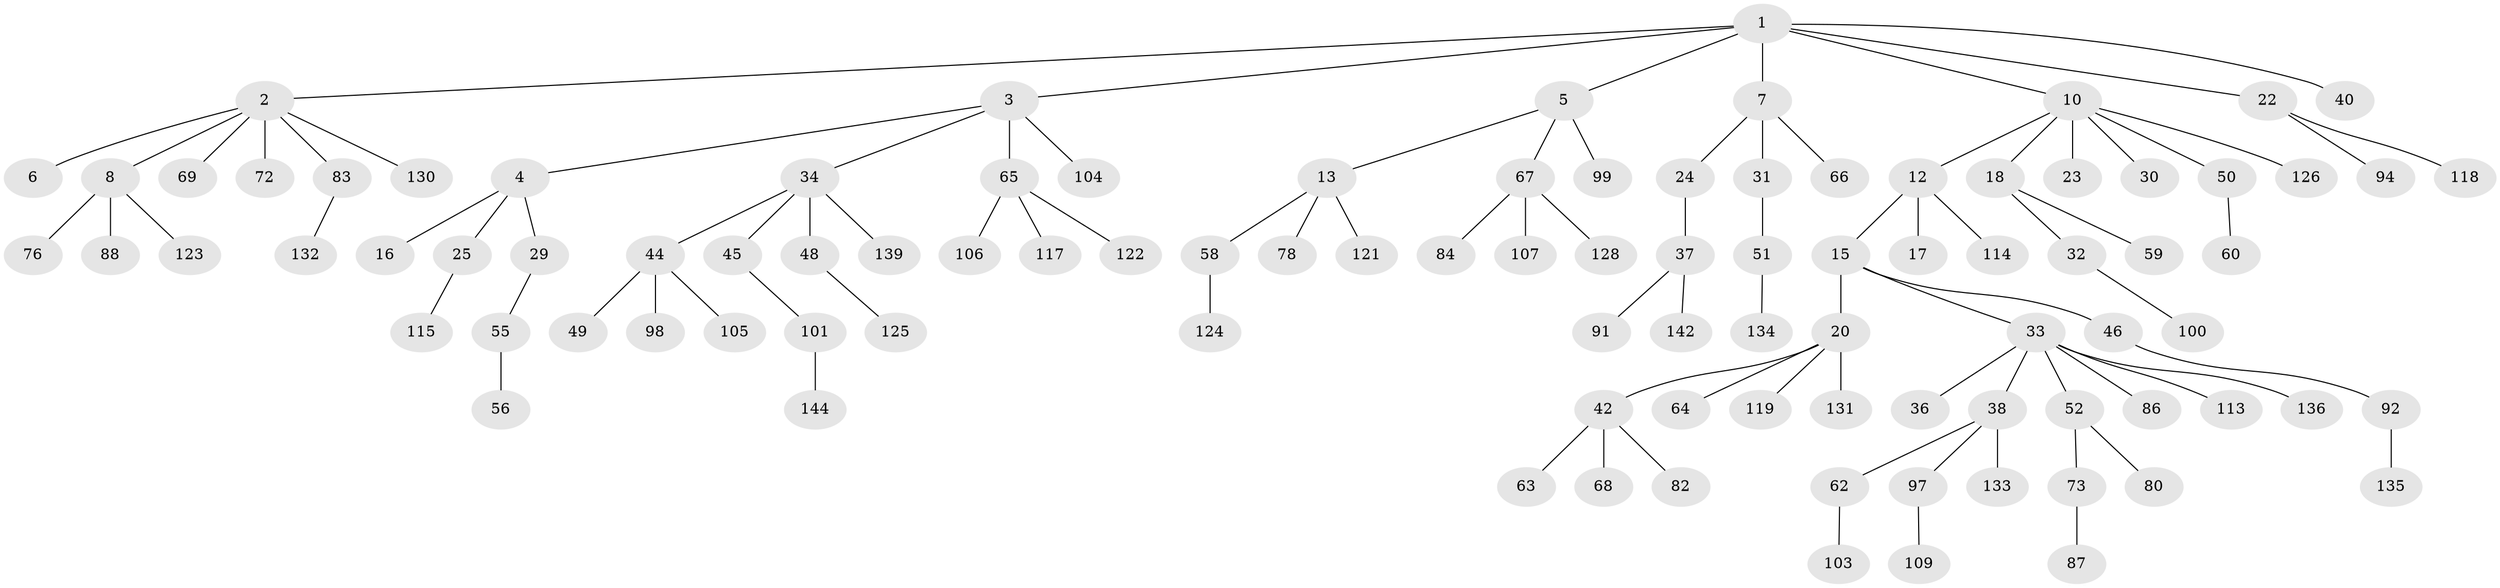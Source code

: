 // original degree distribution, {8: 0.006944444444444444, 6: 0.013888888888888888, 5: 0.034722222222222224, 4: 0.0625, 2: 0.2777777777777778, 3: 0.13194444444444445, 1: 0.4722222222222222}
// Generated by graph-tools (version 1.1) at 2025/11/02/27/25 16:11:25]
// undirected, 100 vertices, 99 edges
graph export_dot {
graph [start="1"]
  node [color=gray90,style=filled];
  1 [super="+77"];
  2 [super="+53"];
  3 [super="+9"];
  4 [super="+14"];
  5;
  6 [super="+71"];
  7 [super="+26"];
  8 [super="+47"];
  10 [super="+11"];
  12 [super="+70"];
  13 [super="+21"];
  15 [super="+19"];
  16 [super="+81"];
  17 [super="+116"];
  18 [super="+35"];
  20 [super="+28"];
  22 [super="+85"];
  23;
  24;
  25 [super="+27"];
  29 [super="+141"];
  30;
  31;
  32;
  33 [super="+39"];
  34 [super="+89"];
  36 [super="+137"];
  37 [super="+41"];
  38 [super="+43"];
  40;
  42 [super="+61"];
  44 [super="+57"];
  45 [super="+111"];
  46;
  48;
  49;
  50;
  51 [super="+95"];
  52 [super="+54"];
  55 [super="+90"];
  56;
  58 [super="+75"];
  59 [super="+96"];
  60 [super="+120"];
  62;
  63;
  64;
  65 [super="+79"];
  66;
  67 [super="+74"];
  68;
  69 [super="+129"];
  72;
  73;
  76;
  78;
  80;
  82;
  83 [super="+108"];
  84;
  86;
  87 [super="+93"];
  88;
  91 [super="+112"];
  92 [super="+102"];
  94;
  97;
  98;
  99;
  100;
  101 [super="+138"];
  103;
  104;
  105 [super="+110"];
  106;
  107;
  109;
  113;
  114;
  115;
  117;
  118;
  119;
  121;
  122;
  123;
  124 [super="+127"];
  125;
  126;
  128;
  130;
  131;
  132 [super="+143"];
  133;
  134 [super="+140"];
  135;
  136;
  139;
  142;
  144;
  1 -- 2;
  1 -- 3;
  1 -- 5;
  1 -- 7;
  1 -- 10;
  1 -- 22;
  1 -- 40;
  2 -- 6;
  2 -- 8;
  2 -- 72;
  2 -- 83;
  2 -- 69;
  2 -- 130;
  3 -- 4;
  3 -- 65;
  3 -- 104;
  3 -- 34;
  4 -- 16;
  4 -- 25;
  4 -- 29;
  5 -- 13;
  5 -- 67;
  5 -- 99;
  7 -- 24;
  7 -- 31;
  7 -- 66;
  8 -- 76;
  8 -- 88;
  8 -- 123;
  10 -- 18;
  10 -- 23;
  10 -- 126;
  10 -- 50;
  10 -- 12;
  10 -- 30;
  12 -- 15;
  12 -- 17;
  12 -- 114;
  13 -- 121;
  13 -- 58;
  13 -- 78;
  15 -- 46;
  15 -- 33;
  15 -- 20;
  18 -- 32;
  18 -- 59;
  20 -- 64;
  20 -- 42;
  20 -- 131;
  20 -- 119;
  22 -- 94;
  22 -- 118;
  24 -- 37;
  25 -- 115;
  29 -- 55;
  31 -- 51;
  32 -- 100;
  33 -- 36;
  33 -- 38;
  33 -- 52;
  33 -- 113;
  33 -- 136;
  33 -- 86;
  34 -- 44;
  34 -- 45;
  34 -- 48;
  34 -- 139;
  37 -- 91;
  37 -- 142;
  38 -- 97;
  38 -- 62;
  38 -- 133;
  42 -- 63;
  42 -- 82;
  42 -- 68;
  44 -- 49;
  44 -- 98;
  44 -- 105;
  45 -- 101;
  46 -- 92;
  48 -- 125;
  50 -- 60;
  51 -- 134;
  52 -- 73;
  52 -- 80;
  55 -- 56;
  58 -- 124;
  62 -- 103;
  65 -- 106;
  65 -- 117;
  65 -- 122;
  67 -- 128;
  67 -- 107;
  67 -- 84;
  73 -- 87;
  83 -- 132;
  92 -- 135;
  97 -- 109;
  101 -- 144;
}
